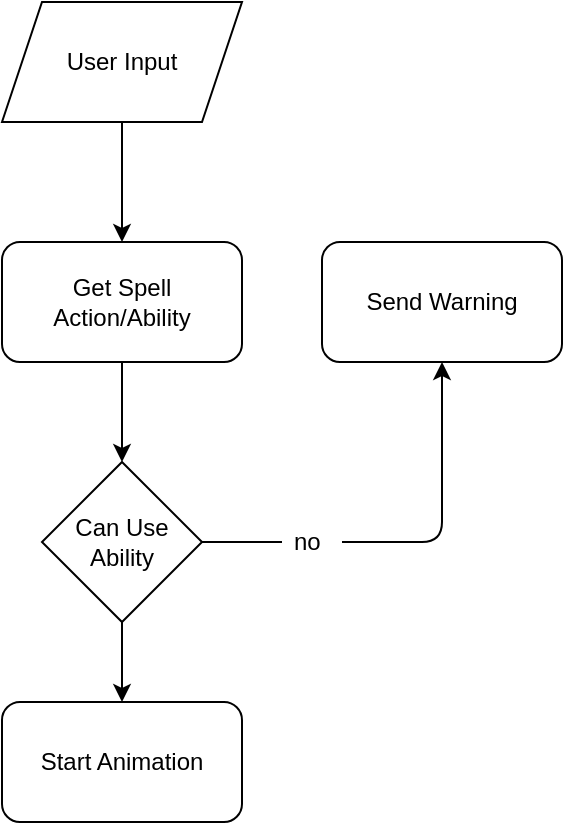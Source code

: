 <mxfile>
    <diagram id="DCE7vGbkzWDUH9CY2lnR" name="Page-1">
        <mxGraphModel dx="1170" dy="628" grid="1" gridSize="10" guides="1" tooltips="1" connect="1" arrows="1" fold="1" page="1" pageScale="1" pageWidth="850" pageHeight="1100" math="0" shadow="0">
            <root>
                <mxCell id="0"/>
                <mxCell id="1" parent="0"/>
                <mxCell id="2" value="User Input" style="shape=parallelogram;perimeter=parallelogramPerimeter;whiteSpace=wrap;html=1;fixedSize=1;" vertex="1" parent="1">
                    <mxGeometry x="340" y="20" width="120" height="60" as="geometry"/>
                </mxCell>
                <mxCell id="3" value="" style="endArrow=classic;html=1;exitX=0.5;exitY=1;exitDx=0;exitDy=0;entryX=0.5;entryY=0;entryDx=0;entryDy=0;" edge="1" parent="1" source="2" target="4">
                    <mxGeometry width="50" height="50" relative="1" as="geometry">
                        <mxPoint x="360" y="210" as="sourcePoint"/>
                        <mxPoint x="400" y="120" as="targetPoint"/>
                    </mxGeometry>
                </mxCell>
                <mxCell id="6" value="" style="edgeStyle=none;html=1;" edge="1" parent="1" source="4" target="5">
                    <mxGeometry relative="1" as="geometry"/>
                </mxCell>
                <mxCell id="4" value="Get Spell Action/Ability" style="rounded=1;whiteSpace=wrap;html=1;" vertex="1" parent="1">
                    <mxGeometry x="340" y="140" width="120" height="60" as="geometry"/>
                </mxCell>
                <mxCell id="9" style="edgeStyle=none;html=1;exitX=0.5;exitY=1;exitDx=0;exitDy=0;entryX=0.5;entryY=0;entryDx=0;entryDy=0;" edge="1" parent="1" source="5" target="8">
                    <mxGeometry relative="1" as="geometry"/>
                </mxCell>
                <mxCell id="11" style="edgeStyle=none;html=1;exitX=1;exitY=0.5;exitDx=0;exitDy=0;entryX=0.5;entryY=1;entryDx=0;entryDy=0;startArrow=none;" edge="1" parent="1" source="13" target="10">
                    <mxGeometry relative="1" as="geometry">
                        <Array as="points">
                            <mxPoint x="560" y="290"/>
                        </Array>
                    </mxGeometry>
                </mxCell>
                <mxCell id="5" value="Can Use Ability" style="rhombus;whiteSpace=wrap;html=1;" vertex="1" parent="1">
                    <mxGeometry x="360" y="250" width="80" height="80" as="geometry"/>
                </mxCell>
                <mxCell id="8" value="Start Animation" style="rounded=1;whiteSpace=wrap;html=1;" vertex="1" parent="1">
                    <mxGeometry x="340" y="370" width="120" height="60" as="geometry"/>
                </mxCell>
                <mxCell id="10" value="Send Warning" style="rounded=1;whiteSpace=wrap;html=1;" vertex="1" parent="1">
                    <mxGeometry x="500" y="140" width="120" height="60" as="geometry"/>
                </mxCell>
                <mxCell id="12" value="" style="edgeStyle=none;html=1;exitX=1;exitY=0.5;exitDx=0;exitDy=0;entryX=0;entryY=0.5;entryDx=0;entryDy=0;endArrow=none;" edge="1" parent="1" source="5" target="13">
                    <mxGeometry relative="1" as="geometry">
                        <mxPoint x="440" y="290" as="sourcePoint"/>
                        <mxPoint x="560" y="200" as="targetPoint"/>
                        <Array as="points"/>
                    </mxGeometry>
                </mxCell>
                <mxCell id="13" value="no" style="text;strokeColor=none;fillColor=none;align=left;verticalAlign=middle;spacingLeft=4;spacingRight=4;overflow=hidden;points=[[0,0.5],[1,0.5]];portConstraint=eastwest;rotatable=0;whiteSpace=wrap;html=1;" vertex="1" parent="1">
                    <mxGeometry x="480" y="275" width="30" height="30" as="geometry"/>
                </mxCell>
            </root>
        </mxGraphModel>
    </diagram>
</mxfile>
